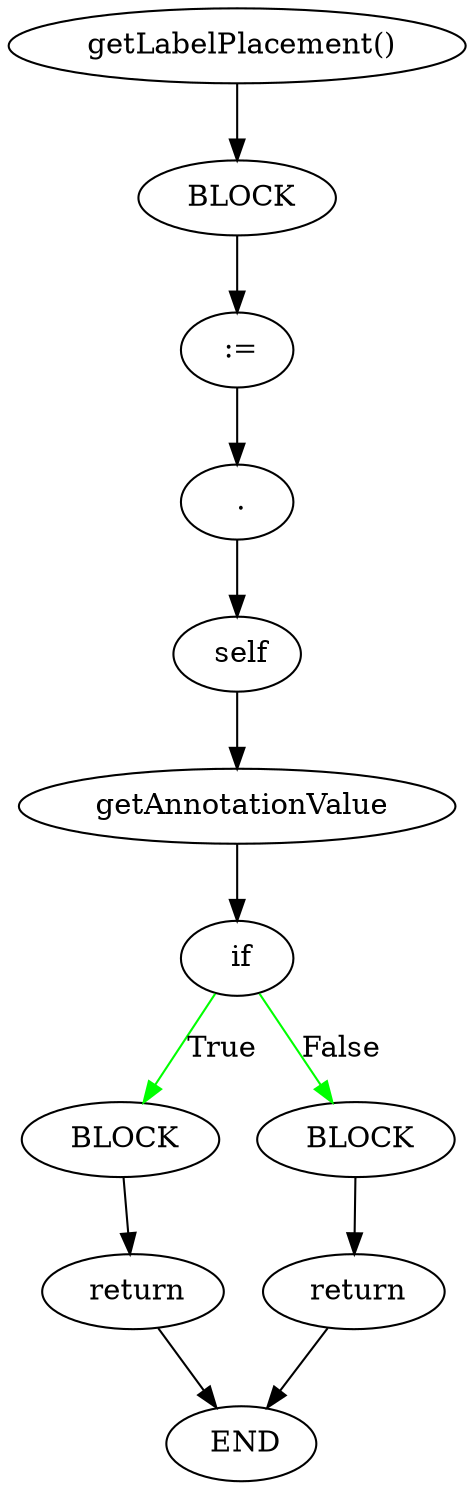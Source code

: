 digraph testGraph {
1101[label=" getLabelPlacement()"]
1103[label="BLOCK"]
1101 -> 1103[color=black]
1103[label=" BLOCK"]
1104[label=":="]
1103 -> 1104[color=black]
1104[label=" :="]
1107[label="."]
1104 -> 1107[color=black]
1107[label=" ."]
1108[label="self"]
1107 -> 1108[color=black]
1108[label=" self"]
1109[label="getAnnotationValue"]
1108 -> 1109[color=black]
1109[label=" getAnnotationValue"]
1113[label="if"]
1109 -> 1113[color=black]
1113[label=" if"]
1114[label="BLOCK"]
1113 -> 1114[label="True",color=green]
1115[label="BLOCK"]
1113 -> 1115[label="False",color=green]
1114[label=" BLOCK"]
1116[label="return"]
1114 -> 1116[color=black]
1115[label=" BLOCK"]
1118[label="return"]
1115 -> 1118[color=black]
1116[label=" return"]
1102[label="END"]
1116 -> 1102[color=black]
1118[label=" return"]
1102[label="END"]
1118 -> 1102[color=black]
1102[label=" END"]
}
